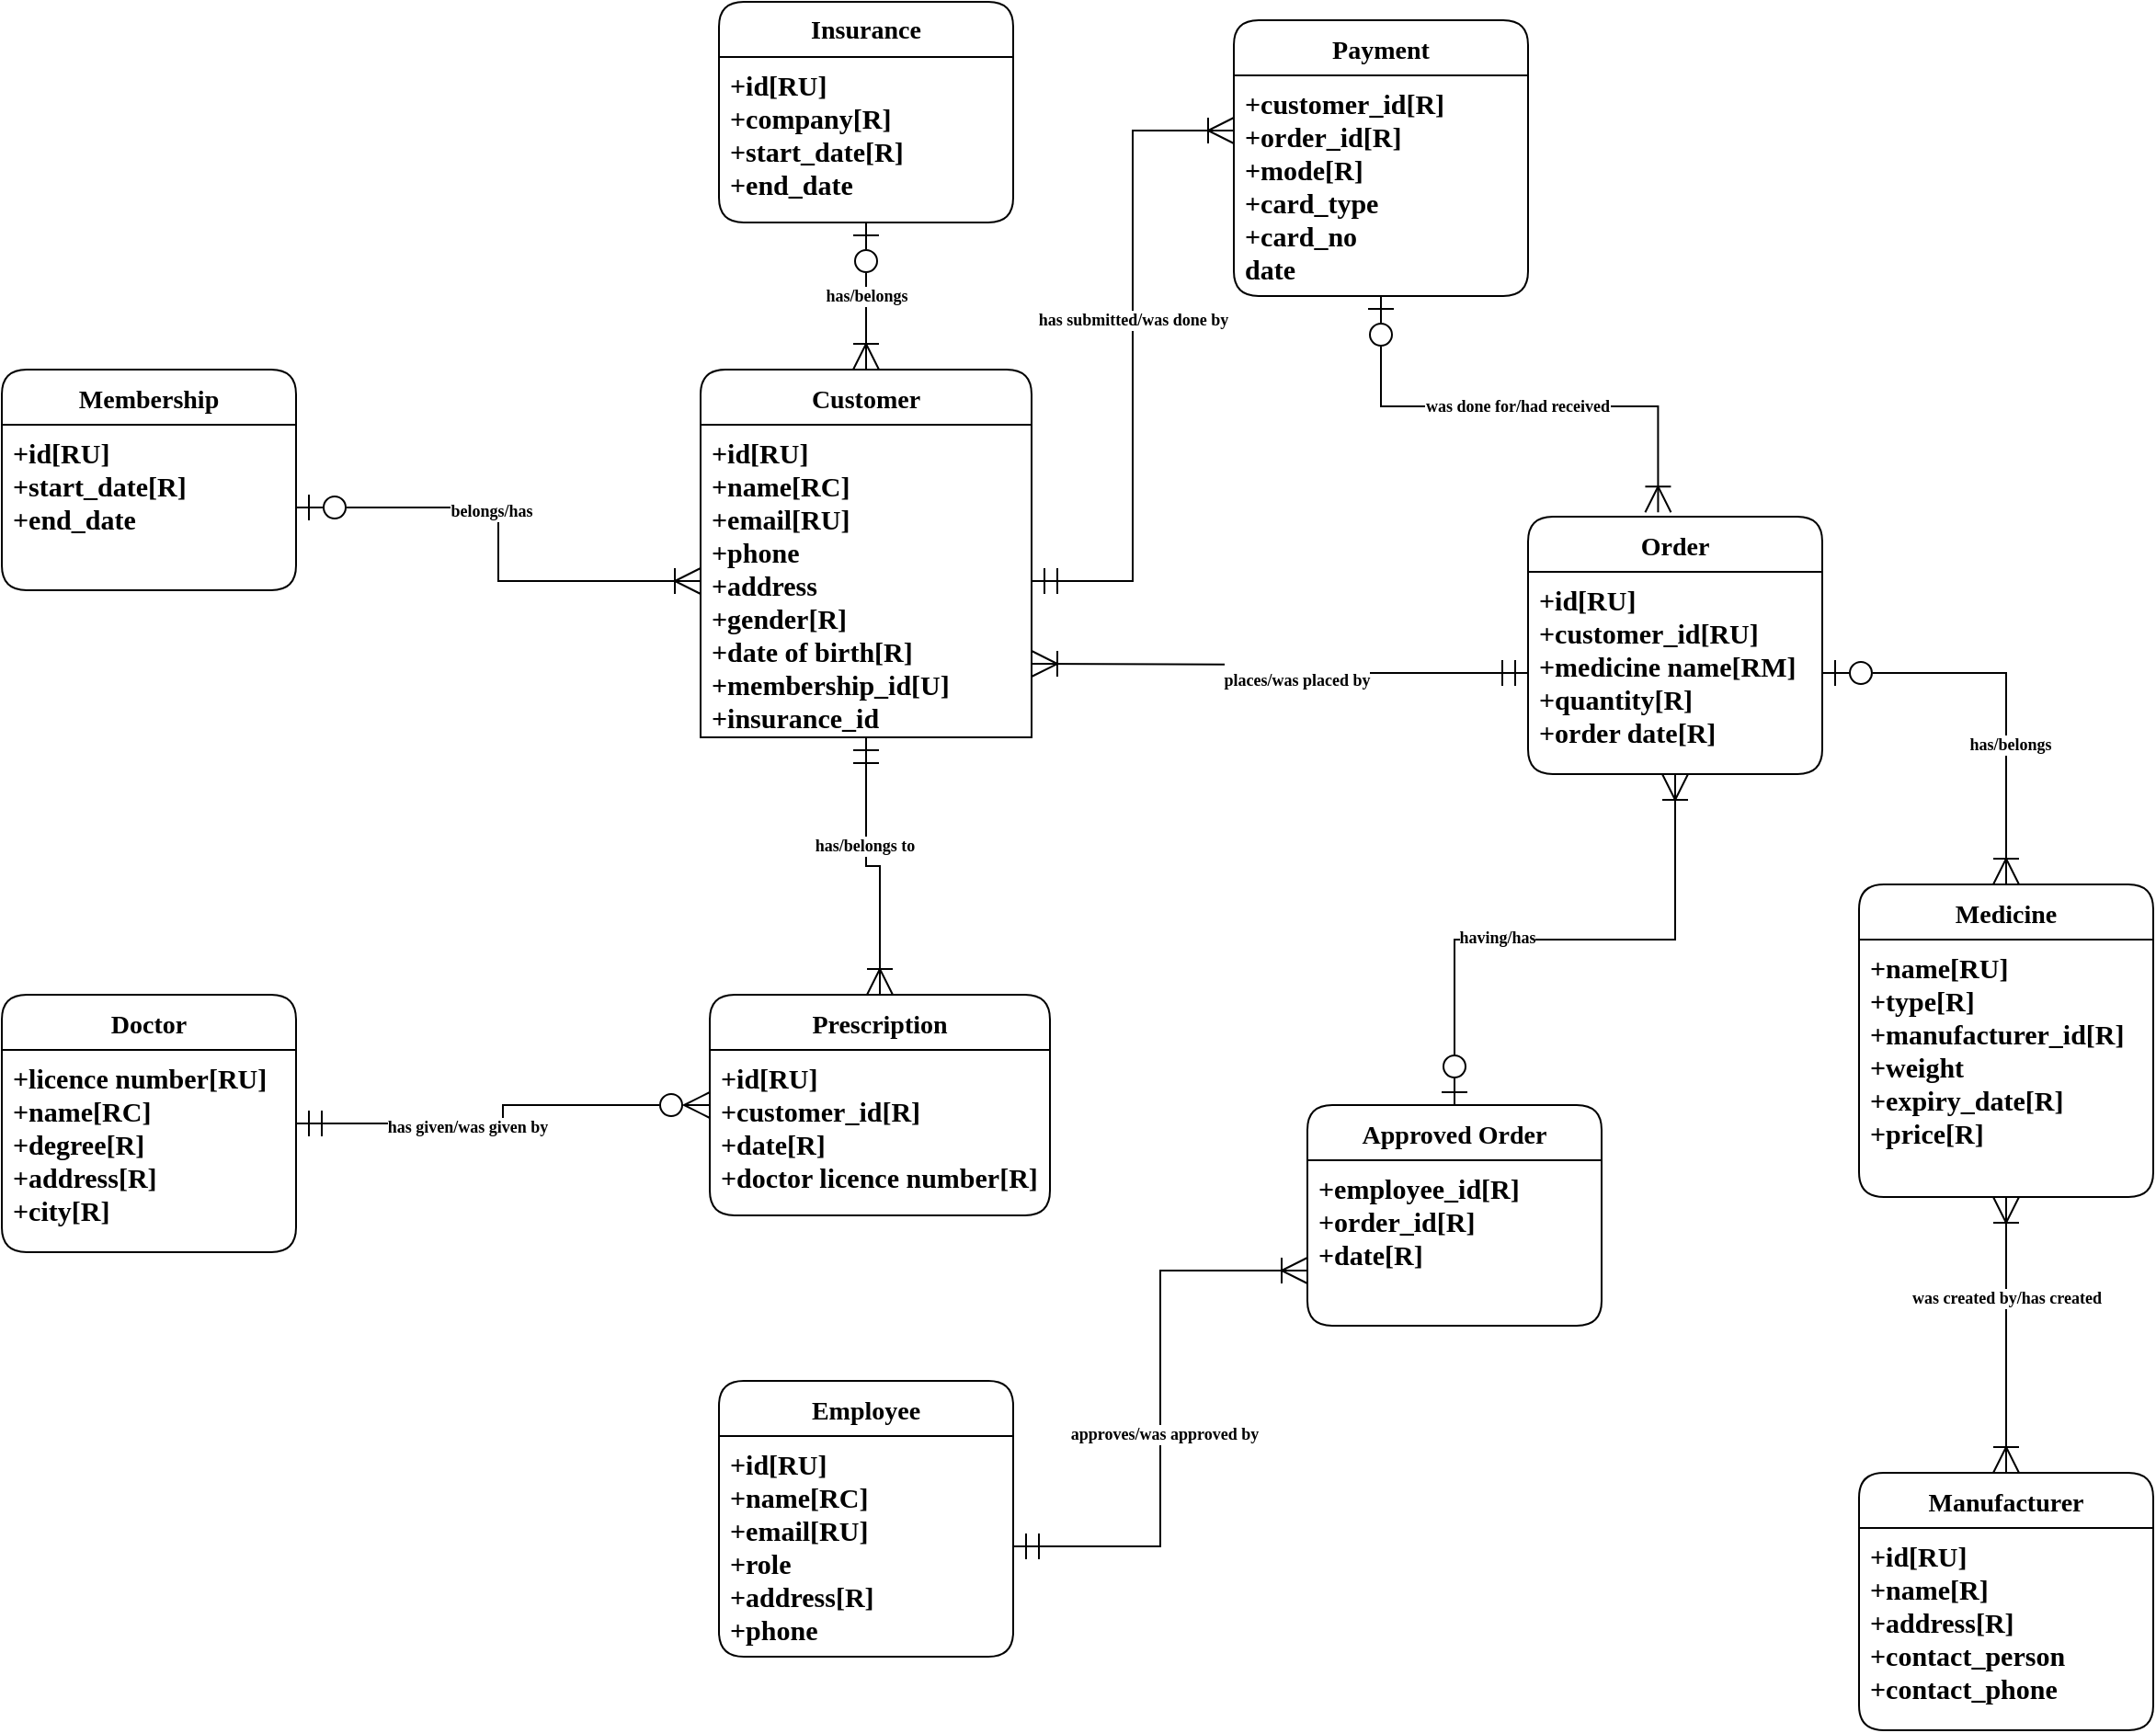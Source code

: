 <mxfile version="20.3.0" type="device"><diagram id="sl_UwBDc4sHED1g_ycvV" name="Page-1"><mxGraphModel dx="2003" dy="721" grid="1" gridSize="10" guides="1" tooltips="1" connect="1" arrows="1" fold="1" page="1" pageScale="1" pageWidth="850" pageHeight="1100" math="0" shadow="0"><root><mxCell id="0"/><mxCell id="1" parent="0"/><mxCell id="CjIJbFYg4pchWlmKY3W_-41" value="&lt;b&gt;has/belongs&lt;/b&gt;" style="edgeStyle=orthogonalEdgeStyle;rounded=0;orthogonalLoop=1;jettySize=auto;html=1;fontFamily=Lucida Console;fontSize=9;startArrow=ERoneToMany;startFill=0;endArrow=ERzeroToOne;endFill=0;startSize=12;endSize=12;sourcePerimeterSpacing=0;" parent="1" source="CjIJbFYg4pchWlmKY3W_-1" target="CjIJbFYg4pchWlmKY3W_-8" edge="1"><mxGeometry relative="1" as="geometry"><Array as="points"><mxPoint x="430" y="200"/><mxPoint x="430" y="200"/></Array><mxPoint as="offset"/></mxGeometry></mxCell><mxCell id="CjIJbFYg4pchWlmKY3W_-1" value="Customer" style="swimlane;childLayout=stackLayout;horizontal=1;startSize=30;horizontalStack=0;rounded=1;fontSize=14;fontStyle=1;strokeWidth=1;resizeParent=0;resizeLast=1;shadow=0;align=center;fontFamily=Lucida Console;spacing=5;" parent="1" vertex="1"><mxGeometry x="340" y="240" width="180" height="200" as="geometry"/></mxCell><mxCell id="CjIJbFYg4pchWlmKY3W_-2" value="+id[RU]&#10;+name[RC]&#10;+email[RU]&#10;+phone&#10;+address&#10;+gender[R]&#10;+date of birth[R]&#10;+membership_id[U]&#10;+insurance_id" style="align=left;spacingLeft=4;fontSize=15;verticalAlign=top;resizable=0;rotatable=0;part=1;spacingRight=1;fontStyle=1;fontFamily=Times New Roman;" parent="CjIJbFYg4pchWlmKY3W_-1" vertex="1"><mxGeometry y="30" width="180" height="170" as="geometry"/></mxCell><mxCell id="CjIJbFYg4pchWlmKY3W_-6" value="" style="align=left;spacingLeft=4;fontSize=15;verticalAlign=top;resizable=0;rotatable=0;part=1;spacingRight=1;fontStyle=1;fontFamily=Times New Roman;labelBorderColor=#33001A;" parent="CjIJbFYg4pchWlmKY3W_-1" vertex="1"><mxGeometry y="200" width="180" as="geometry"/></mxCell><mxCell id="CjIJbFYg4pchWlmKY3W_-5" style="edgeStyle=orthogonalEdgeStyle;rounded=0;orthogonalLoop=1;jettySize=auto;html=1;exitX=0.5;exitY=1;exitDx=0;exitDy=0;" parent="CjIJbFYg4pchWlmKY3W_-1" source="CjIJbFYg4pchWlmKY3W_-2" target="CjIJbFYg4pchWlmKY3W_-2" edge="1"><mxGeometry relative="1" as="geometry"/></mxCell><mxCell id="CjIJbFYg4pchWlmKY3W_-7" value="Insurance" style="swimlane;childLayout=stackLayout;horizontal=1;startSize=30;horizontalStack=0;rounded=1;fontSize=14;fontStyle=1;strokeWidth=1;resizeParent=0;resizeLast=1;shadow=0;dashed=0;align=center;labelBorderColor=none;fontFamily=Lucida Console;verticalAlign=top;" parent="1" vertex="1"><mxGeometry x="350" y="40" width="160" height="120" as="geometry"/></mxCell><mxCell id="CjIJbFYg4pchWlmKY3W_-8" value="+id[RU]&#10;+company[R]&#10;+start_date[R]&#10;+end_date" style="align=left;strokeColor=none;fillColor=none;spacingLeft=4;fontSize=15;verticalAlign=top;resizable=0;rotatable=0;part=1;labelBorderColor=none;strokeWidth=1;fontFamily=Times New Roman;fontStyle=1" parent="CjIJbFYg4pchWlmKY3W_-7" vertex="1"><mxGeometry y="30" width="160" height="90" as="geometry"/></mxCell><mxCell id="CjIJbFYg4pchWlmKY3W_-12" value="Approved Order" style="swimlane;childLayout=stackLayout;horizontal=1;startSize=30;horizontalStack=0;rounded=1;fontSize=14;fontStyle=1;strokeWidth=1;resizeParent=0;resizeLast=1;shadow=0;dashed=0;align=center;labelBorderColor=none;fontFamily=Lucida Console;" parent="1" vertex="1"><mxGeometry x="670" y="640" width="160" height="120" as="geometry"/></mxCell><mxCell id="CjIJbFYg4pchWlmKY3W_-13" value="+employee_id[R]&#10;+order_id[R]&#10;+date[R]" style="align=left;strokeColor=none;fillColor=none;spacingLeft=4;fontSize=15;verticalAlign=top;resizable=0;rotatable=0;part=1;labelBorderColor=none;strokeWidth=1;fontFamily=Times New Roman;fontStyle=1;labelBackgroundColor=none;" parent="CjIJbFYg4pchWlmKY3W_-12" vertex="1"><mxGeometry y="30" width="160" height="90" as="geometry"/></mxCell><mxCell id="CjIJbFYg4pchWlmKY3W_-14" value="Medicine" style="swimlane;childLayout=stackLayout;horizontal=1;startSize=30;horizontalStack=0;rounded=1;fontSize=14;fontStyle=1;strokeWidth=1;resizeParent=0;resizeLast=1;shadow=0;dashed=0;align=center;labelBorderColor=none;fontFamily=Lucida Console;" parent="1" vertex="1"><mxGeometry x="970" y="520" width="160" height="170" as="geometry"/></mxCell><mxCell id="CjIJbFYg4pchWlmKY3W_-15" value="+name[RU]&#10;+type[R]&#10;+manufacturer_id[R]&#10;+weight&#10;+expiry_date[R]&#10;+price[R]    " style="align=left;strokeColor=none;fillColor=none;spacingLeft=4;fontSize=15;verticalAlign=top;resizable=0;rotatable=0;part=1;labelBorderColor=none;strokeWidth=1;fontFamily=Times New Roman;fontStyle=1" parent="CjIJbFYg4pchWlmKY3W_-14" vertex="1"><mxGeometry y="30" width="160" height="140" as="geometry"/></mxCell><mxCell id="CjIJbFYg4pchWlmKY3W_-16" value="Membership" style="swimlane;childLayout=stackLayout;horizontal=1;startSize=30;horizontalStack=0;rounded=1;fontSize=14;fontStyle=1;strokeWidth=1;resizeParent=0;resizeLast=1;shadow=0;dashed=0;align=center;labelBorderColor=none;fontFamily=Lucida Console;" parent="1" vertex="1"><mxGeometry x="-40" y="240" width="160" height="120" as="geometry"/></mxCell><mxCell id="CjIJbFYg4pchWlmKY3W_-17" value="+id[RU]&#10;+start_date[R]&#10;+end_date" style="align=left;strokeColor=none;fillColor=none;spacingLeft=4;fontSize=15;verticalAlign=top;resizable=0;rotatable=0;part=1;labelBorderColor=none;strokeWidth=1;fontFamily=Times New Roman;fontStyle=1" parent="CjIJbFYg4pchWlmKY3W_-16" vertex="1"><mxGeometry y="30" width="160" height="90" as="geometry"/></mxCell><mxCell id="CjIJbFYg4pchWlmKY3W_-18" value="Manufacturer" style="swimlane;childLayout=stackLayout;horizontal=1;startSize=30;horizontalStack=0;rounded=1;fontSize=14;fontStyle=1;strokeWidth=1;resizeParent=0;resizeLast=1;shadow=0;dashed=0;align=center;labelBorderColor=none;fontFamily=Lucida Console;" parent="1" vertex="1"><mxGeometry x="970" y="840" width="160" height="140" as="geometry"/></mxCell><mxCell id="CjIJbFYg4pchWlmKY3W_-19" value="+id[RU]&#10;+name[R]&#10;+address[R]&#10;+contact_person&#10;+contact_phone" style="align=left;strokeColor=none;fillColor=none;spacingLeft=4;fontSize=15;verticalAlign=top;resizable=0;rotatable=0;part=1;labelBorderColor=none;strokeWidth=1;fontFamily=Times New Roman;fontStyle=1" parent="CjIJbFYg4pchWlmKY3W_-18" vertex="1"><mxGeometry y="30" width="160" height="110" as="geometry"/></mxCell><mxCell id="CjIJbFYg4pchWlmKY3W_-20" value="Employee" style="swimlane;childLayout=stackLayout;horizontal=1;startSize=30;horizontalStack=0;rounded=1;fontSize=14;fontStyle=1;strokeWidth=1;resizeParent=0;resizeLast=1;shadow=0;dashed=0;align=center;labelBorderColor=none;fontFamily=Lucida Console;" parent="1" vertex="1"><mxGeometry x="350" y="790" width="160" height="150" as="geometry"/></mxCell><mxCell id="CjIJbFYg4pchWlmKY3W_-21" value="+id[RU]&#10;+name[RC]&#10;+email[RU]&#10;+role&#10;+address[R]&#10;+phone" style="align=left;strokeColor=none;fillColor=none;spacingLeft=4;fontSize=15;verticalAlign=top;resizable=0;rotatable=0;part=1;labelBorderColor=none;strokeWidth=1;fontFamily=Times New Roman;fontStyle=1" parent="CjIJbFYg4pchWlmKY3W_-20" vertex="1"><mxGeometry y="30" width="160" height="120" as="geometry"/></mxCell><mxCell id="CjIJbFYg4pchWlmKY3W_-22" value="Order" style="swimlane;childLayout=stackLayout;horizontal=1;startSize=30;horizontalStack=0;rounded=1;fontSize=14;fontStyle=1;strokeWidth=1;resizeParent=0;resizeLast=1;shadow=0;dashed=0;align=center;labelBorderColor=none;fontFamily=Lucida Console;" parent="1" vertex="1"><mxGeometry x="790" y="320" width="160" height="140" as="geometry"/></mxCell><mxCell id="CjIJbFYg4pchWlmKY3W_-23" value="+id[RU]&#10;+customer_id[RU]&#10;+medicine name[RM]&#10;+quantity[R]&#10;+order date[R]" style="align=left;strokeColor=none;fillColor=none;spacingLeft=4;fontSize=15;verticalAlign=top;resizable=0;rotatable=0;part=1;labelBorderColor=none;strokeWidth=1;fontFamily=Times New Roman;fontStyle=1" parent="CjIJbFYg4pchWlmKY3W_-22" vertex="1"><mxGeometry y="30" width="160" height="110" as="geometry"/></mxCell><mxCell id="CjIJbFYg4pchWlmKY3W_-24" value="Payment" style="swimlane;childLayout=stackLayout;horizontal=1;startSize=30;horizontalStack=0;rounded=1;fontSize=14;fontStyle=1;strokeWidth=1;resizeParent=0;resizeLast=1;shadow=0;dashed=0;align=center;labelBorderColor=none;fontFamily=Lucida Console;" parent="1" vertex="1"><mxGeometry x="630" y="50" width="160" height="150" as="geometry"/></mxCell><mxCell id="CjIJbFYg4pchWlmKY3W_-25" value="+customer_id[R]&#10;+order_id[R]&#10;+mode[R]&#10;+card_type&#10;+card_no&#10;date" style="align=left;strokeColor=none;fillColor=none;spacingLeft=4;fontSize=15;verticalAlign=top;resizable=0;rotatable=0;part=1;labelBorderColor=none;strokeWidth=1;fontFamily=Times New Roman;fontStyle=1" parent="CjIJbFYg4pchWlmKY3W_-24" vertex="1"><mxGeometry y="30" width="160" height="120" as="geometry"/></mxCell><mxCell id="CjIJbFYg4pchWlmKY3W_-32" value="Doctor" style="swimlane;childLayout=stackLayout;horizontal=1;startSize=30;horizontalStack=0;rounded=1;fontSize=14;fontStyle=1;strokeWidth=1;resizeParent=0;resizeLast=1;shadow=0;dashed=0;align=center;labelBorderColor=none;fontFamily=Lucida Console;" parent="1" vertex="1"><mxGeometry x="-40" y="580" width="160" height="140" as="geometry"/></mxCell><mxCell id="CjIJbFYg4pchWlmKY3W_-33" value="+licence number[RU]&#10;+name[RC]&#10;+degree[R]&#10;+address[R]&#10;+city[R]" style="align=left;strokeColor=none;fillColor=none;spacingLeft=4;fontSize=15;verticalAlign=top;resizable=0;rotatable=0;part=1;labelBorderColor=none;strokeWidth=1;fontFamily=Times New Roman;fontStyle=1" parent="CjIJbFYg4pchWlmKY3W_-32" vertex="1"><mxGeometry y="30" width="160" height="110" as="geometry"/></mxCell><mxCell id="CjIJbFYg4pchWlmKY3W_-74" style="edgeStyle=orthogonalEdgeStyle;rounded=0;orthogonalLoop=1;jettySize=auto;html=1;entryX=1;entryY=0.5;entryDx=0;entryDy=0;fontFamily=Lucida Console;fontSize=9;startArrow=ERzeroToMany;startFill=0;endArrow=ERmandOne;endFill=0;startSize=12;endSize=12;sourcePerimeterSpacing=0;" parent="1" source="CjIJbFYg4pchWlmKY3W_-34" target="CjIJbFYg4pchWlmKY3W_-32" edge="1"><mxGeometry relative="1" as="geometry"/></mxCell><mxCell id="CjIJbFYg4pchWlmKY3W_-76" value="&lt;b&gt;has given/was given by&lt;/b&gt;" style="edgeLabel;html=1;align=center;verticalAlign=middle;resizable=0;points=[];fontSize=9;fontFamily=Lucida Console;" parent="CjIJbFYg4pchWlmKY3W_-74" vertex="1" connectable="0"><mxGeometry x="0.208" y="2" relative="1" as="geometry"><mxPoint as="offset"/></mxGeometry></mxCell><mxCell id="CjIJbFYg4pchWlmKY3W_-34" value="Prescription" style="swimlane;childLayout=stackLayout;horizontal=1;startSize=30;horizontalStack=0;rounded=1;fontSize=14;fontStyle=1;strokeWidth=1;resizeParent=0;resizeLast=1;shadow=0;dashed=0;align=center;labelBorderColor=none;fontFamily=Lucida Console;" parent="1" vertex="1"><mxGeometry x="345" y="580" width="185" height="120" as="geometry"/></mxCell><mxCell id="CjIJbFYg4pchWlmKY3W_-35" value="+id[RU]&#10;+customer_id[R]&#10;+date[R]&#10;+doctor licence number[R]" style="align=left;strokeColor=none;fillColor=none;spacingLeft=4;fontSize=15;verticalAlign=top;resizable=0;rotatable=0;part=1;labelBorderColor=none;strokeWidth=1;fontFamily=Times New Roman;fontStyle=1" parent="CjIJbFYg4pchWlmKY3W_-34" vertex="1"><mxGeometry y="30" width="185" height="90" as="geometry"/></mxCell><mxCell id="CjIJbFYg4pchWlmKY3W_-37" style="edgeStyle=orthogonalEdgeStyle;rounded=0;orthogonalLoop=1;jettySize=auto;html=1;entryX=0;entryY=0.5;entryDx=0;entryDy=0;fontFamily=Lucida Console;fontSize=15;horizontal=1;startArrow=ERoneToMany;startFill=0;sourcePerimeterSpacing=0;startSize=12;endSize=12;endArrow=ERmandOne;endFill=0;" parent="1" target="CjIJbFYg4pchWlmKY3W_-23" edge="1"><mxGeometry relative="1" as="geometry"><mxPoint x="520" y="400" as="sourcePoint"/><Array as="points"/></mxGeometry></mxCell><mxCell id="CjIJbFYg4pchWlmKY3W_-39" value="&lt;font style=&quot;font-size: 9px;&quot;&gt;&lt;b&gt;places/was placed by&lt;/b&gt;&lt;/font&gt;" style="edgeLabel;html=1;align=center;verticalAlign=middle;resizable=0;points=[];fontSize=15;fontFamily=Lucida Console;" parent="CjIJbFYg4pchWlmKY3W_-37" vertex="1" connectable="0"><mxGeometry x="0.082" y="-1" relative="1" as="geometry"><mxPoint as="offset"/></mxGeometry></mxCell><mxCell id="CjIJbFYg4pchWlmKY3W_-47" value="&lt;b&gt;was done for/had received&lt;/b&gt;" style="edgeStyle=orthogonalEdgeStyle;rounded=0;orthogonalLoop=1;jettySize=auto;html=1;entryX=0.442;entryY=-0.017;entryDx=0;entryDy=0;entryPerimeter=0;fontFamily=Lucida Console;fontSize=9;startArrow=ERzeroToOne;startFill=0;endArrow=ERoneToMany;endFill=0;startSize=12;endSize=12;sourcePerimeterSpacing=0;" parent="1" source="CjIJbFYg4pchWlmKY3W_-25" target="CjIJbFYg4pchWlmKY3W_-22" edge="1"><mxGeometry relative="1" as="geometry"/></mxCell><mxCell id="CjIJbFYg4pchWlmKY3W_-48" style="edgeStyle=orthogonalEdgeStyle;rounded=0;orthogonalLoop=1;jettySize=auto;html=1;entryX=0;entryY=0.25;entryDx=0;entryDy=0;fontFamily=Lucida Console;fontSize=9;startArrow=ERmandOne;startFill=0;endArrow=ERoneToMany;endFill=0;startSize=12;endSize=12;sourcePerimeterSpacing=0;" parent="1" source="CjIJbFYg4pchWlmKY3W_-2" target="CjIJbFYg4pchWlmKY3W_-25" edge="1"><mxGeometry relative="1" as="geometry"/></mxCell><mxCell id="CjIJbFYg4pchWlmKY3W_-49" value="&lt;b&gt;has submitted/was done by&lt;/b&gt;" style="edgeLabel;html=1;align=center;verticalAlign=middle;resizable=0;points=[];fontSize=9;fontFamily=Lucida Console;" parent="CjIJbFYg4pchWlmKY3W_-48" vertex="1" connectable="0"><mxGeometry x="0.111" relative="1" as="geometry"><mxPoint as="offset"/></mxGeometry></mxCell><mxCell id="CjIJbFYg4pchWlmKY3W_-57" style="edgeStyle=orthogonalEdgeStyle;rounded=0;orthogonalLoop=1;jettySize=auto;html=1;entryX=0.5;entryY=0;entryDx=0;entryDy=0;fontFamily=Lucida Console;fontSize=9;startArrow=ERoneToMany;startFill=0;endArrow=ERzeroToOne;endFill=0;startSize=12;endSize=12;sourcePerimeterSpacing=0;" parent="1" source="CjIJbFYg4pchWlmKY3W_-23" target="CjIJbFYg4pchWlmKY3W_-12" edge="1"><mxGeometry relative="1" as="geometry"/></mxCell><mxCell id="CjIJbFYg4pchWlmKY3W_-58" value="&lt;b&gt;having/has&lt;/b&gt;" style="edgeLabel;html=1;align=center;verticalAlign=middle;resizable=0;points=[];fontSize=9;fontFamily=Lucida Console;" parent="CjIJbFYg4pchWlmKY3W_-57" vertex="1" connectable="0"><mxGeometry x="0.251" y="-1" relative="1" as="geometry"><mxPoint as="offset"/></mxGeometry></mxCell><mxCell id="CjIJbFYg4pchWlmKY3W_-60" style="edgeStyle=orthogonalEdgeStyle;rounded=0;orthogonalLoop=1;jettySize=auto;html=1;entryX=0;entryY=0.75;entryDx=0;entryDy=0;fontFamily=Lucida Console;fontSize=9;startArrow=ERmandOne;startFill=0;endArrow=ERoneToMany;endFill=0;startSize=12;endSize=12;sourcePerimeterSpacing=0;" parent="1" source="CjIJbFYg4pchWlmKY3W_-21" target="CjIJbFYg4pchWlmKY3W_-12" edge="1"><mxGeometry relative="1" as="geometry"/></mxCell><mxCell id="CjIJbFYg4pchWlmKY3W_-61" value="&lt;b&gt;approves/was approved by&lt;/b&gt;" style="edgeLabel;html=1;align=center;verticalAlign=middle;resizable=0;points=[];fontSize=9;fontFamily=Lucida Console;" parent="CjIJbFYg4pchWlmKY3W_-60" vertex="1" connectable="0"><mxGeometry x="-0.086" y="-2" relative="1" as="geometry"><mxPoint as="offset"/></mxGeometry></mxCell><mxCell id="CjIJbFYg4pchWlmKY3W_-62" style="edgeStyle=orthogonalEdgeStyle;rounded=0;orthogonalLoop=1;jettySize=auto;html=1;entryX=0;entryY=0.5;entryDx=0;entryDy=0;fontFamily=Lucida Console;fontSize=9;startArrow=ERzeroToOne;startFill=0;endArrow=ERoneToMany;endFill=0;startSize=12;endSize=12;sourcePerimeterSpacing=0;" parent="1" source="CjIJbFYg4pchWlmKY3W_-17" target="CjIJbFYg4pchWlmKY3W_-2" edge="1"><mxGeometry relative="1" as="geometry"/></mxCell><mxCell id="CjIJbFYg4pchWlmKY3W_-63" value="&lt;b&gt;belongs/has&lt;/b&gt;" style="edgeLabel;html=1;align=center;verticalAlign=middle;resizable=0;points=[];fontSize=9;fontFamily=Lucida Console;" parent="CjIJbFYg4pchWlmKY3W_-62" vertex="1" connectable="0"><mxGeometry x="-0.189" y="-2" relative="1" as="geometry"><mxPoint as="offset"/></mxGeometry></mxCell><mxCell id="CjIJbFYg4pchWlmKY3W_-65" style="edgeStyle=orthogonalEdgeStyle;rounded=0;orthogonalLoop=1;jettySize=auto;html=1;entryX=0.5;entryY=0;entryDx=0;entryDy=0;fontFamily=Lucida Console;fontSize=9;startArrow=ERzeroToOne;startFill=0;endArrow=ERoneToMany;endFill=0;startSize=12;endSize=12;sourcePerimeterSpacing=0;" parent="1" source="CjIJbFYg4pchWlmKY3W_-23" target="CjIJbFYg4pchWlmKY3W_-14" edge="1"><mxGeometry relative="1" as="geometry"/></mxCell><mxCell id="CjIJbFYg4pchWlmKY3W_-66" value="&lt;b&gt;has/belongs&lt;/b&gt;" style="edgeLabel;html=1;align=center;verticalAlign=middle;resizable=0;points=[];fontSize=9;fontFamily=Lucida Console;" parent="CjIJbFYg4pchWlmKY3W_-65" vertex="1" connectable="0"><mxGeometry x="0.288" y="2" relative="1" as="geometry"><mxPoint as="offset"/></mxGeometry></mxCell><mxCell id="CjIJbFYg4pchWlmKY3W_-67" style="edgeStyle=orthogonalEdgeStyle;rounded=0;orthogonalLoop=1;jettySize=auto;html=1;fontFamily=Lucida Console;fontSize=9;startArrow=ERoneToMany;startFill=0;endArrow=ERoneToMany;endFill=0;startSize=12;endSize=12;sourcePerimeterSpacing=0;" parent="1" source="CjIJbFYg4pchWlmKY3W_-15" target="CjIJbFYg4pchWlmKY3W_-18" edge="1"><mxGeometry relative="1" as="geometry"/></mxCell><mxCell id="CjIJbFYg4pchWlmKY3W_-68" value="&lt;b&gt;was created by/has created&lt;/b&gt;" style="edgeLabel;html=1;align=center;verticalAlign=middle;resizable=0;points=[];fontSize=9;fontFamily=Lucida Console;" parent="CjIJbFYg4pchWlmKY3W_-67" vertex="1" connectable="0"><mxGeometry x="-0.268" relative="1" as="geometry"><mxPoint as="offset"/></mxGeometry></mxCell><mxCell id="CjIJbFYg4pchWlmKY3W_-73" style="edgeStyle=orthogonalEdgeStyle;rounded=0;orthogonalLoop=1;jettySize=auto;html=1;entryX=0.5;entryY=0;entryDx=0;entryDy=0;fontFamily=Lucida Console;fontSize=9;startArrow=ERmandOne;startFill=0;endArrow=ERoneToMany;endFill=0;startSize=12;endSize=12;sourcePerimeterSpacing=0;" parent="1" source="CjIJbFYg4pchWlmKY3W_-2" target="CjIJbFYg4pchWlmKY3W_-34" edge="1"><mxGeometry relative="1" as="geometry"/></mxCell><mxCell id="CjIJbFYg4pchWlmKY3W_-75" value="&lt;b&gt;has/belongs to&lt;/b&gt;" style="edgeLabel;html=1;align=center;verticalAlign=middle;resizable=0;points=[];fontSize=9;fontFamily=Lucida Console;" parent="CjIJbFYg4pchWlmKY3W_-73" vertex="1" connectable="0"><mxGeometry x="-0.203" y="-1" relative="1" as="geometry"><mxPoint as="offset"/></mxGeometry></mxCell></root></mxGraphModel></diagram></mxfile>